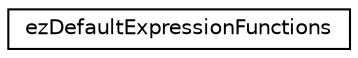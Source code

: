 digraph "Graphical Class Hierarchy"
{
 // LATEX_PDF_SIZE
  edge [fontname="Helvetica",fontsize="10",labelfontname="Helvetica",labelfontsize="10"];
  node [fontname="Helvetica",fontsize="10",shape=record];
  rankdir="LR";
  Node0 [label="ezDefaultExpressionFunctions",height=0.2,width=0.4,color="black", fillcolor="white", style="filled",URL="$d8/d69/structez_default_expression_functions.htm",tooltip=" "];
}
